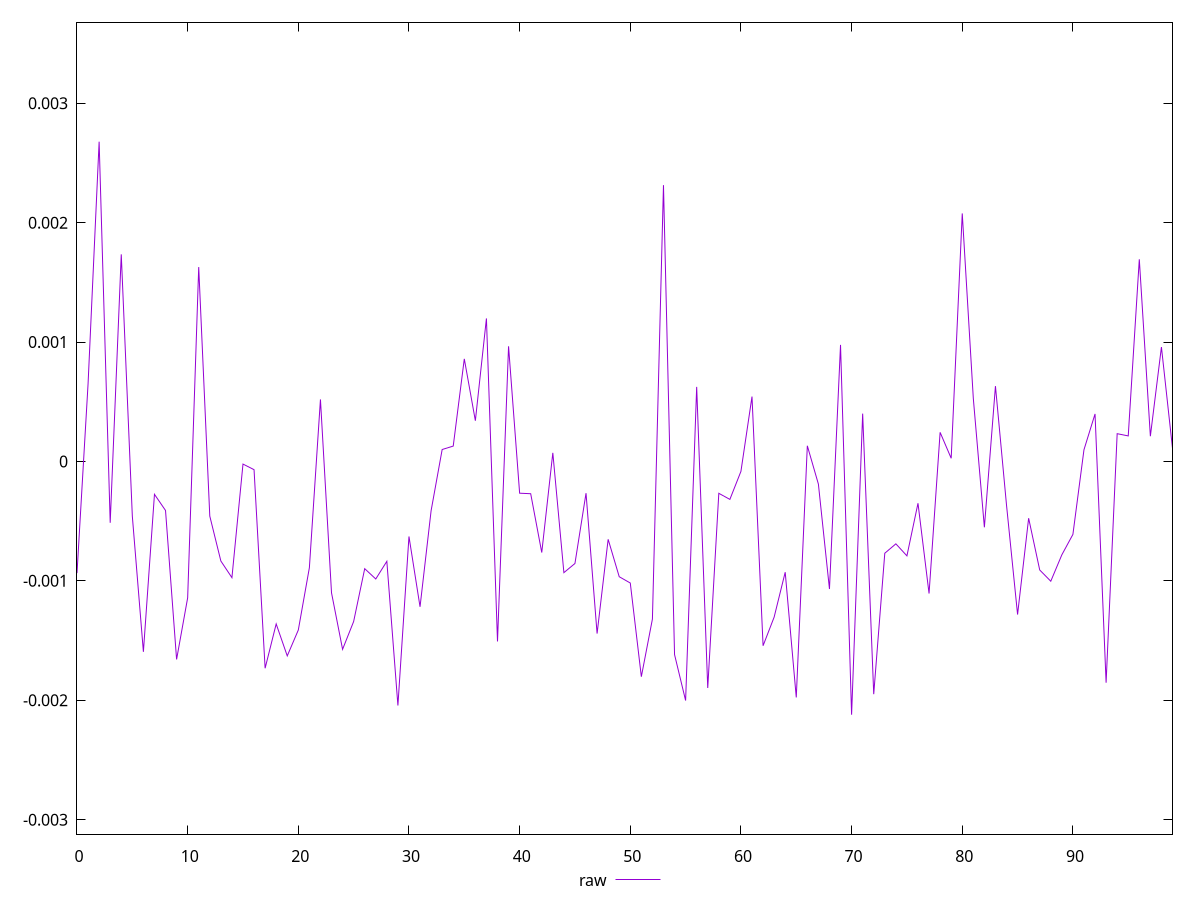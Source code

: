 reset

$raw <<EOF
0 -0.0009351146508133514
1 0.0006503799705527705
2 0.0026782704822020955
3 -0.0005134978445661909
4 0.0017345244927342665
5 -0.0004586047859282516
6 -0.0015943262824465669
7 -0.00027510770999352173
8 -0.0004104108013324356
9 -0.0016578829448643361
10 -0.001141924249787505
11 0.001628327953935979
12 -0.0004574003574590249
13 -0.0008337363347424131
14 -0.0009730875170860845
15 -0.0000218256539412506
16 -0.00006889706282935393
17 -0.0017318586495938806
18 -0.0013606925823227089
19 -0.0016284723681462962
20 -0.0014116252772386096
21 -0.0008895390412437115
22 0.0005195919047024045
23 -0.0011002804874187912
24 -0.0015733572398198995
25 -0.0013404153588637696
26 -0.0008977373673992308
27 -0.0009842435019008055
28 -0.0008361716273139252
29 -0.002043618456860468
30 -0.0006282432421838699
31 -0.0012173989099897586
32 -0.0004124759419312202
33 0.00010018258453088433
34 0.00012904764459341998
35 0.0008593687178111606
36 0.0003413178704619463
37 0.0011978144152438733
38 -0.001507144932663748
39 0.0009644981226406113
40 -0.00026575951805939325
41 -0.0002700610915860593
42 -0.0007626630975394177
43 0.00007230831720965256
44 -0.0009312124099840383
45 -0.0008542379663814215
46 -0.00026558651072485976
47 -0.0014414612569269062
48 -0.0006520736977351885
49 -0.0009652699561674028
50 -0.0010179477529484505
51 -0.0018025919229167063
52 -0.0013201016485980348
53 0.0023140682546835636
54 -0.0016175049432933797
55 -0.0020022423704928196
56 0.000624813219083282
57 -0.0018971699863259103
58 -0.0002666035499263003
59 -0.00031763184024964
60 -0.0000828779512396155
61 0.0005435283856190113
62 -0.0015433429972578313
63 -0.0013036170556370871
64 -0.0009274653154802443
65 -0.0019762822155492132
66 0.00013142227305854292
67 -0.00018960284650663042
68 -0.0010680817437334316
69 0.000976228577042873
70 -0.002121160905287481
71 0.00040095612495902875
72 -0.0019489351518631765
73 -0.0007684129914888093
74 -0.0006898166636690739
75 -0.0007905288735178317
76 -0.0003498820631623703
77 -0.0011059015922197935
78 0.0002439901360091987
79 0.000026628891776883658
80 0.0020773438433800287
81 0.0005276378823050356
82 -0.0005513072021504075
83 0.0006311762942897203
84 -0.00036528373243363
85 -0.0012820882059142466
86 -0.0004751941057889306
87 -0.0009088348886063746
88 -0.0010029429550120642
89 -0.000781881264066106
90 -0.0006108223303396346
91 0.00009825215852566626
92 0.00039809715551193474
93 -0.0018530376661613382
94 0.00023277619215293454
95 0.00021399715935428807
96 0.001693476200977371
97 0.0002116313332236561
98 0.0009584222314713712
99 0.00011030280931779158
EOF

set key outside below
set xrange [0:99]
set yrange [-0.003121160905287481:0.0036782704822020955]
set trange [-0.003121160905287481:0.0036782704822020955]
set terminal svg size 640, 500 enhanced background rgb 'white'
set output "report_00019_2021-02-10T18-14-37.922Z//meta/pScore-difference/samples/pages+cached+noadtech+nomedia/raw/values.svg"

plot $raw title "raw" with line

reset
